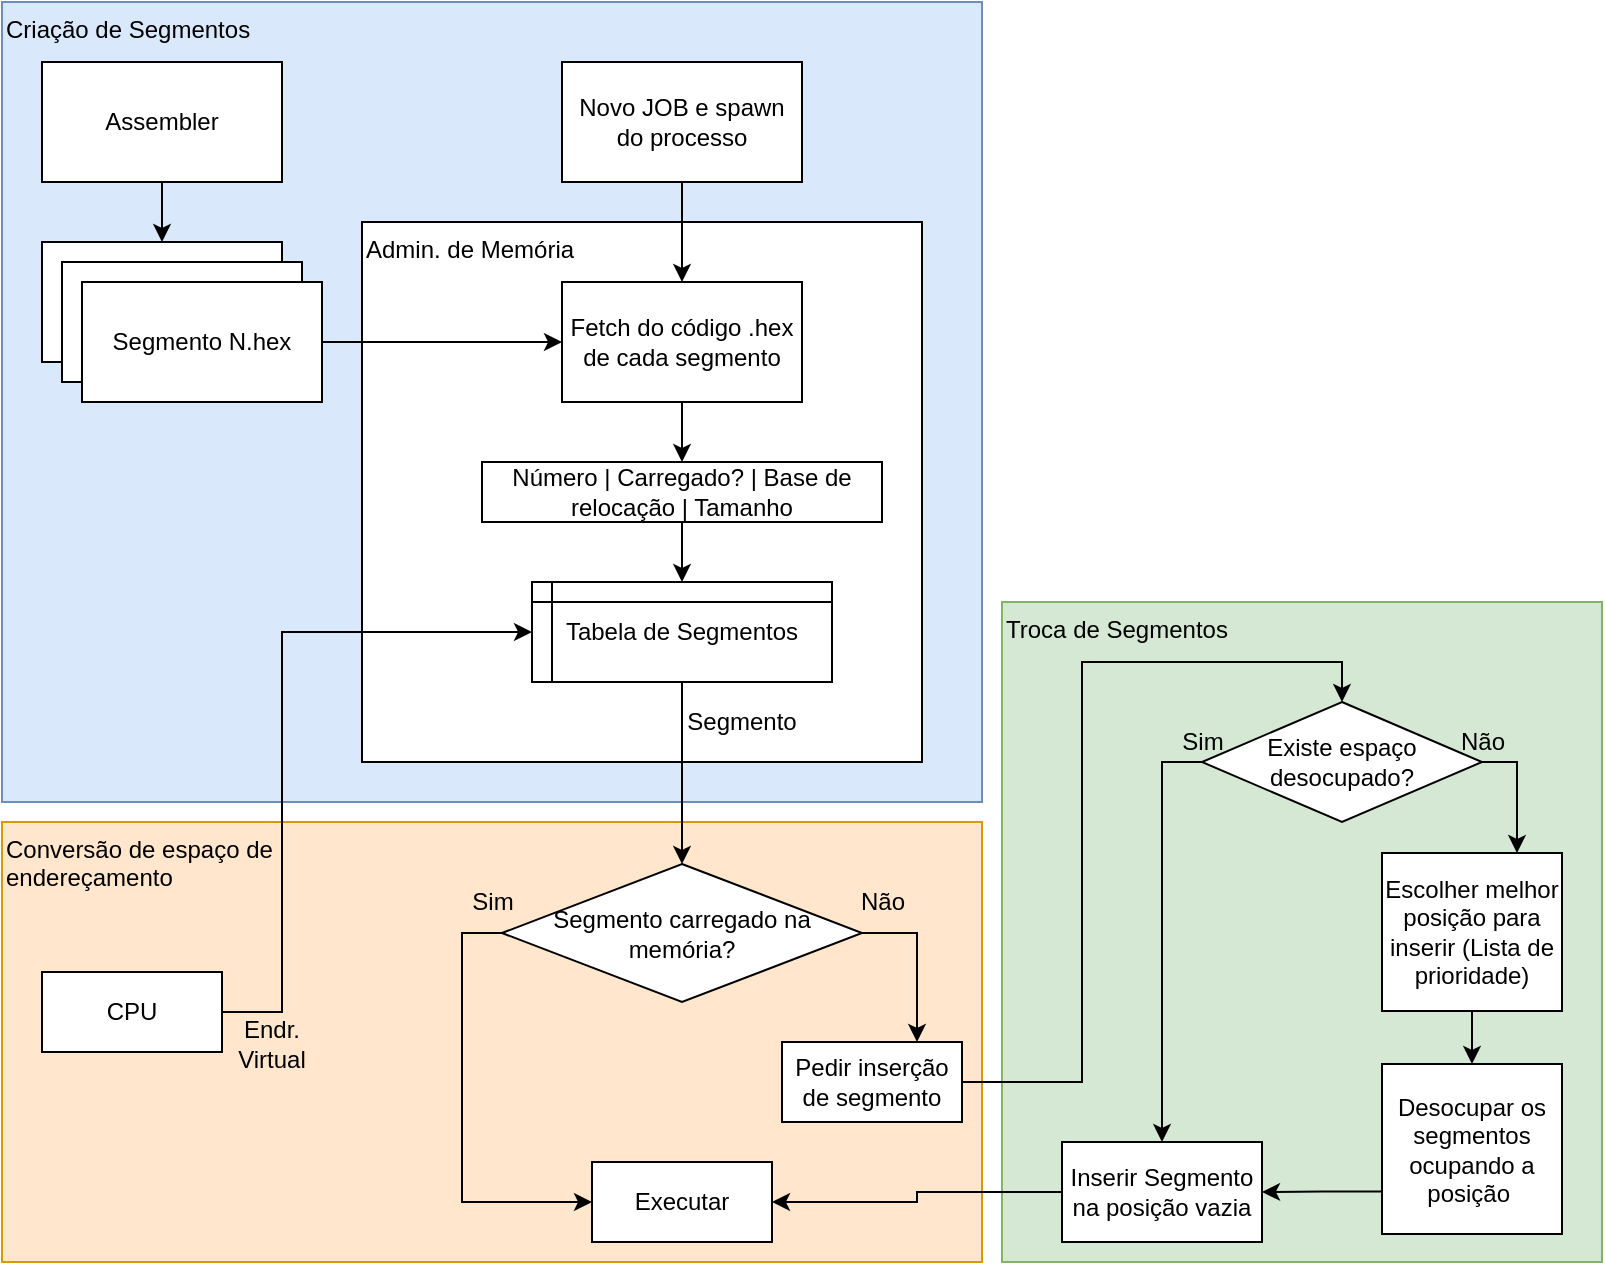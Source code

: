 <mxfile version="14.0.1" type="device"><diagram id="ThA6CEatg66gcb01O7b3" name="Page-1"><mxGraphModel dx="1422" dy="737" grid="1" gridSize="10" guides="1" tooltips="1" connect="1" arrows="1" fold="1" page="1" pageScale="1" pageWidth="827" pageHeight="1169" math="0" shadow="0"><root><mxCell id="0"/><mxCell id="1" parent="0"/><mxCell id="Ak5KBpzms75A_Q7oLaDk-45" value="Troca de Segmentos" style="rounded=0;whiteSpace=wrap;html=1;align=left;fillColor=#d5e8d4;strokeColor=#82b366;verticalAlign=top;" vertex="1" parent="1"><mxGeometry x="510" y="310" width="300" height="330" as="geometry"/></mxCell><mxCell id="Ak5KBpzms75A_Q7oLaDk-29" value="Conversão de espaço de&lt;br&gt;endereçamento" style="rounded=0;whiteSpace=wrap;html=1;align=left;fillColor=#ffe6cc;strokeColor=#d79b00;verticalAlign=top;" vertex="1" parent="1"><mxGeometry x="10" y="420" width="490" height="220" as="geometry"/></mxCell><mxCell id="Ak5KBpzms75A_Q7oLaDk-28" value="Criação de Segmentos" style="rounded=0;whiteSpace=wrap;html=1;align=left;fillColor=#dae8fc;strokeColor=#6c8ebf;verticalAlign=top;" vertex="1" parent="1"><mxGeometry x="10" y="10" width="490" height="400" as="geometry"/></mxCell><mxCell id="Ak5KBpzms75A_Q7oLaDk-16" value="Admin. de Memória" style="rounded=0;whiteSpace=wrap;html=1;align=left;verticalAlign=top;" vertex="1" parent="1"><mxGeometry x="190" y="120" width="280" height="270" as="geometry"/></mxCell><mxCell id="Ak5KBpzms75A_Q7oLaDk-6" style="edgeStyle=orthogonalEdgeStyle;rounded=0;orthogonalLoop=1;jettySize=auto;html=1;exitX=0.5;exitY=1;exitDx=0;exitDy=0;entryX=0.5;entryY=0;entryDx=0;entryDy=0;" edge="1" parent="1" source="Ak5KBpzms75A_Q7oLaDk-1" target="Ak5KBpzms75A_Q7oLaDk-2"><mxGeometry relative="1" as="geometry"/></mxCell><mxCell id="Ak5KBpzms75A_Q7oLaDk-1" value="Novo JOB e spawn do processo" style="rounded=0;whiteSpace=wrap;html=1;" vertex="1" parent="1"><mxGeometry x="290" y="40" width="120" height="60" as="geometry"/></mxCell><mxCell id="Ak5KBpzms75A_Q7oLaDk-21" style="edgeStyle=orthogonalEdgeStyle;rounded=0;orthogonalLoop=1;jettySize=auto;html=1;exitX=0.5;exitY=1;exitDx=0;exitDy=0;entryX=0.5;entryY=0;entryDx=0;entryDy=0;" edge="1" parent="1" source="Ak5KBpzms75A_Q7oLaDk-2" target="Ak5KBpzms75A_Q7oLaDk-20"><mxGeometry relative="1" as="geometry"/></mxCell><mxCell id="Ak5KBpzms75A_Q7oLaDk-2" value="Fetch do código .hex de cada segmento" style="rounded=0;whiteSpace=wrap;html=1;" vertex="1" parent="1"><mxGeometry x="290" y="150" width="120" height="60" as="geometry"/></mxCell><mxCell id="Ak5KBpzms75A_Q7oLaDk-36" style="edgeStyle=orthogonalEdgeStyle;rounded=0;orthogonalLoop=1;jettySize=auto;html=1;exitX=0.5;exitY=1;exitDx=0;exitDy=0;entryX=0.5;entryY=0;entryDx=0;entryDy=0;" edge="1" parent="1" source="Ak5KBpzms75A_Q7oLaDk-5" target="Ak5KBpzms75A_Q7oLaDk-35"><mxGeometry relative="1" as="geometry"/></mxCell><mxCell id="Ak5KBpzms75A_Q7oLaDk-5" value="Tabela de Segmentos" style="shape=internalStorage;whiteSpace=wrap;html=1;backgroundOutline=1;dx=10;dy=10;" vertex="1" parent="1"><mxGeometry x="275" y="300" width="150" height="50" as="geometry"/></mxCell><mxCell id="Ak5KBpzms75A_Q7oLaDk-10" value="" style="group" vertex="1" connectable="0" parent="1"><mxGeometry x="30" y="130" width="140" height="80" as="geometry"/></mxCell><mxCell id="Ak5KBpzms75A_Q7oLaDk-7" value="" style="rounded=0;whiteSpace=wrap;html=1;" vertex="1" parent="Ak5KBpzms75A_Q7oLaDk-10"><mxGeometry width="120" height="60" as="geometry"/></mxCell><mxCell id="Ak5KBpzms75A_Q7oLaDk-8" value="" style="rounded=0;whiteSpace=wrap;html=1;" vertex="1" parent="Ak5KBpzms75A_Q7oLaDk-10"><mxGeometry x="10" y="10" width="120" height="60" as="geometry"/></mxCell><mxCell id="Ak5KBpzms75A_Q7oLaDk-9" value="Segmento N.hex" style="rounded=0;whiteSpace=wrap;html=1;" vertex="1" parent="Ak5KBpzms75A_Q7oLaDk-10"><mxGeometry x="20" y="20" width="120" height="60" as="geometry"/></mxCell><mxCell id="Ak5KBpzms75A_Q7oLaDk-15" style="edgeStyle=orthogonalEdgeStyle;rounded=0;orthogonalLoop=1;jettySize=auto;html=1;exitX=1;exitY=0.5;exitDx=0;exitDy=0;entryX=0;entryY=0.5;entryDx=0;entryDy=0;" edge="1" parent="1" source="Ak5KBpzms75A_Q7oLaDk-9" target="Ak5KBpzms75A_Q7oLaDk-2"><mxGeometry relative="1" as="geometry"/></mxCell><mxCell id="Ak5KBpzms75A_Q7oLaDk-18" style="edgeStyle=orthogonalEdgeStyle;rounded=0;orthogonalLoop=1;jettySize=auto;html=1;exitX=0.5;exitY=1;exitDx=0;exitDy=0;entryX=0.5;entryY=0;entryDx=0;entryDy=0;" edge="1" parent="1" source="Ak5KBpzms75A_Q7oLaDk-17" target="Ak5KBpzms75A_Q7oLaDk-7"><mxGeometry relative="1" as="geometry"/></mxCell><mxCell id="Ak5KBpzms75A_Q7oLaDk-17" value="Assembler" style="rounded=0;whiteSpace=wrap;html=1;" vertex="1" parent="1"><mxGeometry x="30" y="40" width="120" height="60" as="geometry"/></mxCell><mxCell id="Ak5KBpzms75A_Q7oLaDk-22" style="edgeStyle=orthogonalEdgeStyle;rounded=0;orthogonalLoop=1;jettySize=auto;html=1;exitX=0.5;exitY=1;exitDx=0;exitDy=0;entryX=0.5;entryY=0;entryDx=0;entryDy=0;" edge="1" parent="1" source="Ak5KBpzms75A_Q7oLaDk-20" target="Ak5KBpzms75A_Q7oLaDk-5"><mxGeometry relative="1" as="geometry"/></mxCell><mxCell id="Ak5KBpzms75A_Q7oLaDk-20" value="Número | Carregado? | Base de relocação | Tamanho" style="rounded=0;whiteSpace=wrap;html=1;align=center;" vertex="1" parent="1"><mxGeometry x="250" y="240" width="200" height="30" as="geometry"/></mxCell><mxCell id="Ak5KBpzms75A_Q7oLaDk-27" style="edgeStyle=orthogonalEdgeStyle;rounded=0;orthogonalLoop=1;jettySize=auto;html=1;exitX=1;exitY=0.5;exitDx=0;exitDy=0;entryX=0;entryY=0.5;entryDx=0;entryDy=0;" edge="1" parent="1" source="Ak5KBpzms75A_Q7oLaDk-23" target="Ak5KBpzms75A_Q7oLaDk-5"><mxGeometry relative="1" as="geometry"><Array as="points"><mxPoint x="150" y="515"/><mxPoint x="150" y="325"/></Array></mxGeometry></mxCell><mxCell id="Ak5KBpzms75A_Q7oLaDk-23" value="CPU" style="rounded=0;whiteSpace=wrap;html=1;align=center;" vertex="1" parent="1"><mxGeometry x="30" y="495" width="90" height="40" as="geometry"/></mxCell><mxCell id="Ak5KBpzms75A_Q7oLaDk-31" value="Endr. Virtual" style="text;html=1;strokeColor=none;fillColor=none;align=center;verticalAlign=middle;whiteSpace=wrap;rounded=0;" vertex="1" parent="1"><mxGeometry x="125" y="521" width="40" height="20" as="geometry"/></mxCell><mxCell id="Ak5KBpzms75A_Q7oLaDk-40" style="edgeStyle=orthogonalEdgeStyle;rounded=0;orthogonalLoop=1;jettySize=auto;html=1;exitX=1;exitY=0.5;exitDx=0;exitDy=0;entryX=0.75;entryY=0;entryDx=0;entryDy=0;" edge="1" parent="1" source="Ak5KBpzms75A_Q7oLaDk-35" target="Ak5KBpzms75A_Q7oLaDk-39"><mxGeometry relative="1" as="geometry"/></mxCell><mxCell id="Ak5KBpzms75A_Q7oLaDk-41" style="edgeStyle=orthogonalEdgeStyle;rounded=0;orthogonalLoop=1;jettySize=auto;html=1;exitX=0;exitY=0.5;exitDx=0;exitDy=0;entryX=0;entryY=0.5;entryDx=0;entryDy=0;" edge="1" parent="1" source="Ak5KBpzms75A_Q7oLaDk-35" target="Ak5KBpzms75A_Q7oLaDk-38"><mxGeometry relative="1" as="geometry"/></mxCell><mxCell id="Ak5KBpzms75A_Q7oLaDk-35" value="Segmento carregado na memória?" style="rhombus;whiteSpace=wrap;html=1;align=center;" vertex="1" parent="1"><mxGeometry x="260" y="441" width="180" height="69" as="geometry"/></mxCell><mxCell id="Ak5KBpzms75A_Q7oLaDk-37" value="Segmento" style="text;html=1;strokeColor=none;fillColor=none;align=center;verticalAlign=middle;whiteSpace=wrap;rounded=0;" vertex="1" parent="1"><mxGeometry x="360" y="360" width="40" height="20" as="geometry"/></mxCell><mxCell id="Ak5KBpzms75A_Q7oLaDk-38" value="Executar" style="rounded=0;whiteSpace=wrap;html=1;align=center;" vertex="1" parent="1"><mxGeometry x="305" y="590" width="90" height="40" as="geometry"/></mxCell><mxCell id="Ak5KBpzms75A_Q7oLaDk-51" style="edgeStyle=orthogonalEdgeStyle;rounded=0;orthogonalLoop=1;jettySize=auto;html=1;exitX=1;exitY=0.5;exitDx=0;exitDy=0;entryX=0.5;entryY=0;entryDx=0;entryDy=0;" edge="1" parent="1" source="Ak5KBpzms75A_Q7oLaDk-39" target="Ak5KBpzms75A_Q7oLaDk-50"><mxGeometry relative="1" as="geometry"/></mxCell><mxCell id="Ak5KBpzms75A_Q7oLaDk-39" value="Pedir inserção de segmento" style="rounded=0;whiteSpace=wrap;html=1;align=center;" vertex="1" parent="1"><mxGeometry x="400" y="530" width="90" height="40" as="geometry"/></mxCell><mxCell id="Ak5KBpzms75A_Q7oLaDk-43" value="Sim" style="text;html=1;align=center;verticalAlign=middle;resizable=0;points=[];autosize=1;" vertex="1" parent="1"><mxGeometry x="235" y="450" width="40" height="20" as="geometry"/></mxCell><mxCell id="Ak5KBpzms75A_Q7oLaDk-44" value="Não" style="text;html=1;align=center;verticalAlign=middle;resizable=0;points=[];autosize=1;" vertex="1" parent="1"><mxGeometry x="430" y="450" width="40" height="20" as="geometry"/></mxCell><mxCell id="Ak5KBpzms75A_Q7oLaDk-54" style="edgeStyle=orthogonalEdgeStyle;rounded=0;orthogonalLoop=1;jettySize=auto;html=1;exitX=0;exitY=0.5;exitDx=0;exitDy=0;entryX=0.5;entryY=0;entryDx=0;entryDy=0;" edge="1" parent="1" source="Ak5KBpzms75A_Q7oLaDk-50" target="Ak5KBpzms75A_Q7oLaDk-52"><mxGeometry relative="1" as="geometry"/></mxCell><mxCell id="Ak5KBpzms75A_Q7oLaDk-61" style="edgeStyle=orthogonalEdgeStyle;rounded=0;orthogonalLoop=1;jettySize=auto;html=1;exitX=1;exitY=0.5;exitDx=0;exitDy=0;entryX=0.75;entryY=0;entryDx=0;entryDy=0;" edge="1" parent="1" source="Ak5KBpzms75A_Q7oLaDk-50" target="Ak5KBpzms75A_Q7oLaDk-60"><mxGeometry relative="1" as="geometry"><mxPoint x="718" y="430" as="targetPoint"/><Array as="points"><mxPoint x="768" y="390"/></Array></mxGeometry></mxCell><mxCell id="Ak5KBpzms75A_Q7oLaDk-50" value="Existe espaço desocupado?" style="rhombus;whiteSpace=wrap;html=1;align=center;" vertex="1" parent="1"><mxGeometry x="610" y="360" width="140" height="60" as="geometry"/></mxCell><mxCell id="Ak5KBpzms75A_Q7oLaDk-53" style="edgeStyle=orthogonalEdgeStyle;rounded=0;orthogonalLoop=1;jettySize=auto;html=1;exitX=0;exitY=0.5;exitDx=0;exitDy=0;entryX=1;entryY=0.5;entryDx=0;entryDy=0;" edge="1" parent="1" source="Ak5KBpzms75A_Q7oLaDk-52" target="Ak5KBpzms75A_Q7oLaDk-38"><mxGeometry relative="1" as="geometry"/></mxCell><mxCell id="Ak5KBpzms75A_Q7oLaDk-52" value="Inserir Segmento na posição vazia" style="rounded=0;whiteSpace=wrap;html=1;align=center;" vertex="1" parent="1"><mxGeometry x="540" y="580" width="100" height="50" as="geometry"/></mxCell><mxCell id="Ak5KBpzms75A_Q7oLaDk-55" value="Sim" style="text;html=1;align=center;verticalAlign=middle;resizable=0;points=[];autosize=1;" vertex="1" parent="1"><mxGeometry x="590" y="370" width="40" height="20" as="geometry"/></mxCell><mxCell id="Ak5KBpzms75A_Q7oLaDk-65" style="edgeStyle=orthogonalEdgeStyle;rounded=0;orthogonalLoop=1;jettySize=auto;html=1;exitX=0.5;exitY=1;exitDx=0;exitDy=0;entryX=0.5;entryY=0;entryDx=0;entryDy=0;" edge="1" parent="1" source="Ak5KBpzms75A_Q7oLaDk-60" target="Ak5KBpzms75A_Q7oLaDk-63"><mxGeometry relative="1" as="geometry"/></mxCell><mxCell id="Ak5KBpzms75A_Q7oLaDk-60" value="Escolher melhor posição para inserir (Lista de prioridade)" style="rounded=0;whiteSpace=wrap;html=1;align=center;" vertex="1" parent="1"><mxGeometry x="700" y="435.5" width="90" height="79" as="geometry"/></mxCell><mxCell id="Ak5KBpzms75A_Q7oLaDk-66" style="edgeStyle=orthogonalEdgeStyle;rounded=0;orthogonalLoop=1;jettySize=auto;html=1;exitX=0;exitY=0.75;exitDx=0;exitDy=0;entryX=1;entryY=0.5;entryDx=0;entryDy=0;" edge="1" parent="1" source="Ak5KBpzms75A_Q7oLaDk-63" target="Ak5KBpzms75A_Q7oLaDk-52"><mxGeometry relative="1" as="geometry"/></mxCell><mxCell id="Ak5KBpzms75A_Q7oLaDk-63" value="Desocupar os segmentos ocupando a posição&amp;nbsp;" style="rounded=0;whiteSpace=wrap;html=1;align=center;" vertex="1" parent="1"><mxGeometry x="700" y="541" width="90" height="85" as="geometry"/></mxCell><mxCell id="Ak5KBpzms75A_Q7oLaDk-64" value="Não" style="text;html=1;align=center;verticalAlign=middle;resizable=0;points=[];autosize=1;" vertex="1" parent="1"><mxGeometry x="730" y="370" width="40" height="20" as="geometry"/></mxCell></root></mxGraphModel></diagram></mxfile>